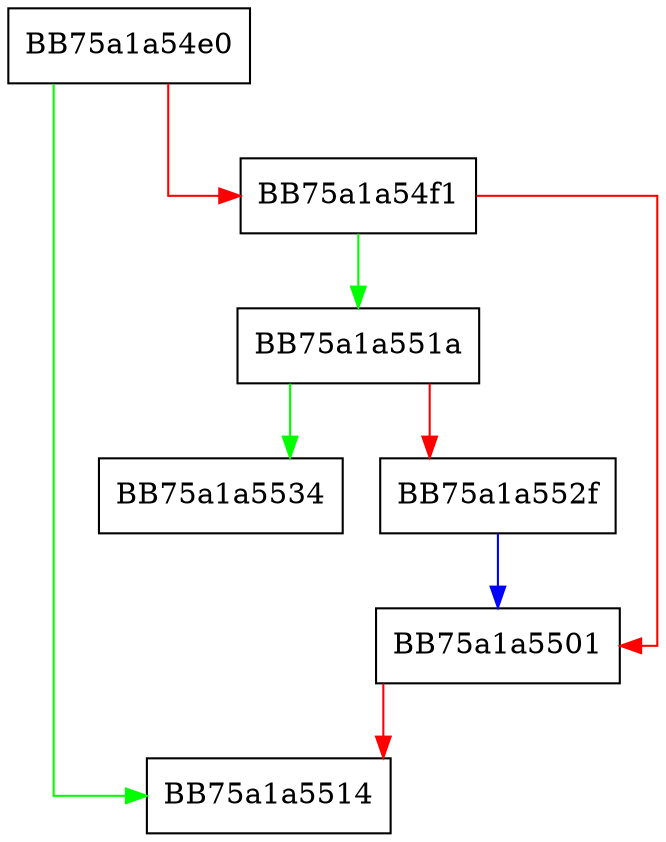digraph _Tidy {
  node [shape="box"];
  graph [splines=ortho];
  BB75a1a54e0 -> BB75a1a5514 [color="green"];
  BB75a1a54e0 -> BB75a1a54f1 [color="red"];
  BB75a1a54f1 -> BB75a1a551a [color="green"];
  BB75a1a54f1 -> BB75a1a5501 [color="red"];
  BB75a1a5501 -> BB75a1a5514 [color="red"];
  BB75a1a551a -> BB75a1a5534 [color="green"];
  BB75a1a551a -> BB75a1a552f [color="red"];
  BB75a1a552f -> BB75a1a5501 [color="blue"];
}